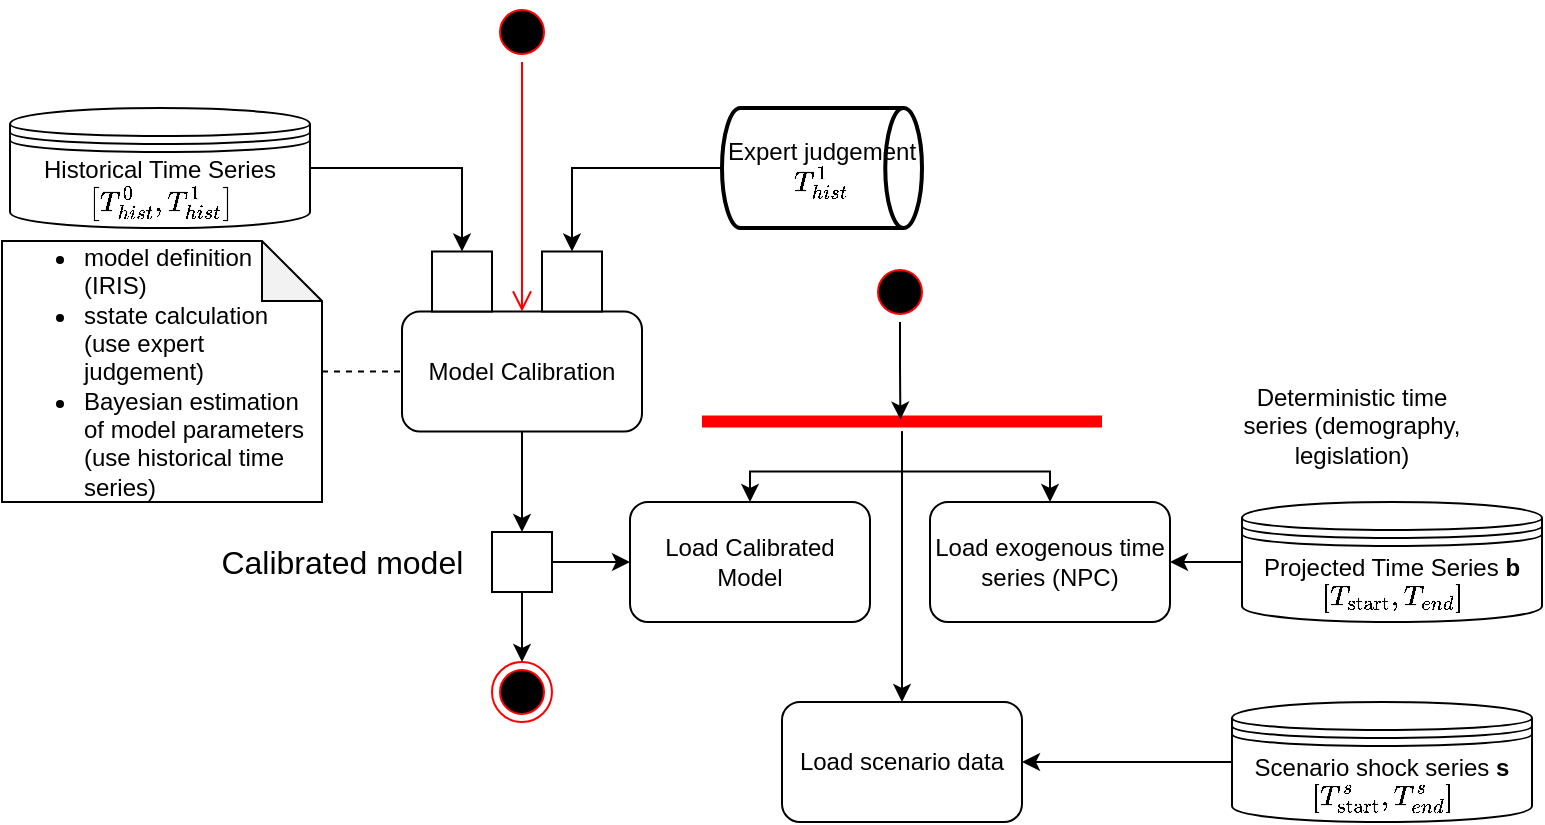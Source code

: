 <mxfile version="22.1.5" type="github">
  <diagram name="Page-1" id="4cjOTsyZxsAdYfcg_B9H">
    <mxGraphModel dx="1050" dy="542" grid="1" gridSize="10" guides="1" tooltips="1" connect="1" arrows="1" fold="1" page="1" pageScale="1" pageWidth="850" pageHeight="1100" math="1" shadow="0">
      <root>
        <mxCell id="0" />
        <mxCell id="1" parent="0" />
        <mxCell id="4ZAL9wbFRdzYvc97d1ax-1" value="Model Calibration" style="rounded=1;whiteSpace=wrap;html=1;" parent="1" vertex="1">
          <mxGeometry x="280" y="174.75" width="120" height="60" as="geometry" />
        </mxCell>
        <mxCell id="pF_UvxTDaDpJVQ_YQF3R-19" style="edgeStyle=orthogonalEdgeStyle;rounded=0;orthogonalLoop=1;jettySize=auto;html=1;entryX=0.5;entryY=0;entryDx=0;entryDy=0;" edge="1" parent="1" source="4ZAL9wbFRdzYvc97d1ax-2" target="pF_UvxTDaDpJVQ_YQF3R-14">
          <mxGeometry relative="1" as="geometry" />
        </mxCell>
        <mxCell id="pF_UvxTDaDpJVQ_YQF3R-21" style="edgeStyle=orthogonalEdgeStyle;rounded=0;orthogonalLoop=1;jettySize=auto;html=1;entryX=0.5;entryY=0;entryDx=0;entryDy=0;" edge="1" parent="1" source="4ZAL9wbFRdzYvc97d1ax-2" target="pF_UvxTDaDpJVQ_YQF3R-12">
          <mxGeometry relative="1" as="geometry" />
        </mxCell>
        <mxCell id="pF_UvxTDaDpJVQ_YQF3R-22" style="edgeStyle=orthogonalEdgeStyle;rounded=0;orthogonalLoop=1;jettySize=auto;html=1;entryX=0.5;entryY=0;entryDx=0;entryDy=0;" edge="1" parent="1" source="4ZAL9wbFRdzYvc97d1ax-2" target="pF_UvxTDaDpJVQ_YQF3R-10">
          <mxGeometry relative="1" as="geometry" />
        </mxCell>
        <mxCell id="4ZAL9wbFRdzYvc97d1ax-2" value="" style="shape=line;html=1;strokeWidth=6;strokeColor=#ff0000;" parent="1" vertex="1">
          <mxGeometry x="430" y="224.75" width="200" height="10" as="geometry" />
        </mxCell>
        <mxCell id="4ZAL9wbFRdzYvc97d1ax-4" value="" style="ellipse;html=1;shape=startState;fillColor=#000000;strokeColor=#ff0000;" parent="1" vertex="1">
          <mxGeometry x="325" y="20" width="30" height="30" as="geometry" />
        </mxCell>
        <mxCell id="4ZAL9wbFRdzYvc97d1ax-5" value="" style="edgeStyle=orthogonalEdgeStyle;html=1;verticalAlign=bottom;endArrow=open;endSize=8;strokeColor=#ff0000;rounded=0;entryX=0.5;entryY=0;entryDx=0;entryDy=0;" parent="1" source="4ZAL9wbFRdzYvc97d1ax-4" target="4ZAL9wbFRdzYvc97d1ax-1" edge="1">
          <mxGeometry relative="1" as="geometry">
            <mxPoint x="340" y="112" as="targetPoint" />
          </mxGeometry>
        </mxCell>
        <mxCell id="4ZAL9wbFRdzYvc97d1ax-6" value="" style="ellipse;html=1;shape=endState;fillColor=#000000;strokeColor=#ff0000;" parent="1" vertex="1">
          <mxGeometry x="325" y="350" width="30" height="30" as="geometry" />
        </mxCell>
        <mxCell id="4ZAL9wbFRdzYvc97d1ax-9" style="edgeStyle=orthogonalEdgeStyle;rounded=0;orthogonalLoop=1;jettySize=auto;html=1;entryX=0.5;entryY=0;entryDx=0;entryDy=0;exitX=1;exitY=0.5;exitDx=0;exitDy=0;" parent="1" source="4ZAL9wbFRdzYvc97d1ax-19" target="5N0vyVMTVxUN1KoBnB6p-6" edge="1">
          <mxGeometry relative="1" as="geometry">
            <mxPoint x="190" y="103" as="sourcePoint" />
            <mxPoint x="311.595" y="103.42" as="targetPoint" />
          </mxGeometry>
        </mxCell>
        <mxCell id="4ZAL9wbFRdzYvc97d1ax-11" style="edgeStyle=orthogonalEdgeStyle;rounded=0;orthogonalLoop=1;jettySize=auto;html=1;entryX=0.5;entryY=0;entryDx=0;entryDy=0;" parent="1" source="4ZAL9wbFRdzYvc97d1ax-1" target="5N0vyVMTVxUN1KoBnB6p-3" edge="1">
          <mxGeometry relative="1" as="geometry">
            <mxPoint x="340" y="263" as="targetPoint" />
          </mxGeometry>
        </mxCell>
        <mxCell id="pF_UvxTDaDpJVQ_YQF3R-1" style="edgeStyle=orthogonalEdgeStyle;rounded=0;orthogonalLoop=1;jettySize=auto;html=1;entryX=0;entryY=0.5;entryDx=0;entryDy=0;endArrow=none;endFill=0;dashed=1;" edge="1" parent="1" source="4ZAL9wbFRdzYvc97d1ax-17" target="4ZAL9wbFRdzYvc97d1ax-1">
          <mxGeometry relative="1" as="geometry" />
        </mxCell>
        <mxCell id="4ZAL9wbFRdzYvc97d1ax-17" value="&lt;div style=&quot;text-align: left;&quot;&gt;&lt;ul&gt;&lt;li&gt;&lt;span style=&quot;background-color: initial;&quot;&gt;model definition (IRIS)&lt;/span&gt;&lt;/li&gt;&lt;li&gt;&lt;span style=&quot;background-color: initial;&quot;&gt;sstate calculation (use expert judgement)&lt;/span&gt;&lt;/li&gt;&lt;li&gt;&lt;span style=&quot;background-color: initial;&quot;&gt;Bayesian estimation of model parameters (use historical time series)&lt;/span&gt;&lt;/li&gt;&lt;/ul&gt;&lt;/div&gt;" style="shape=note;whiteSpace=wrap;html=1;backgroundOutline=1;darkOpacity=0.05;" parent="1" vertex="1">
          <mxGeometry x="80" y="139.5" width="160" height="130.5" as="geometry" />
        </mxCell>
        <mxCell id="4ZAL9wbFRdzYvc97d1ax-19" value="Historical Time Series&lt;br style=&quot;border-color: var(--border-color);&quot;&gt;`[T_{hist}^0,T_{hist}^1]`" style="shape=datastore;whiteSpace=wrap;html=1;" parent="1" vertex="1">
          <mxGeometry x="84" y="73" width="150" height="60" as="geometry" />
        </mxCell>
        <mxCell id="pF_UvxTDaDpJVQ_YQF3R-13" style="edgeStyle=orthogonalEdgeStyle;rounded=0;orthogonalLoop=1;jettySize=auto;html=1;" edge="1" parent="1" source="4ZAL9wbFRdzYvc97d1ax-20" target="pF_UvxTDaDpJVQ_YQF3R-12">
          <mxGeometry relative="1" as="geometry" />
        </mxCell>
        <mxCell id="4ZAL9wbFRdzYvc97d1ax-20" value="Projected Time Series &lt;b&gt;b&lt;/b&gt;&lt;br style=&quot;border-color: var(--border-color);&quot;&gt;`[T_{&quot;start&quot;},T_{end}]`" style="shape=datastore;whiteSpace=wrap;html=1;" parent="1" vertex="1">
          <mxGeometry x="700" y="270" width="150" height="60" as="geometry" />
        </mxCell>
        <mxCell id="4RQFRMRZ5EzXTEA-PKnb-11" style="edgeStyle=orthogonalEdgeStyle;rounded=0;orthogonalLoop=1;jettySize=auto;html=1;entryX=0.5;entryY=0;entryDx=0;entryDy=0;exitX=0;exitY=0.5;exitDx=0;exitDy=0;exitPerimeter=0;" parent="1" source="4ZAL9wbFRdzYvc97d1ax-22" target="4RQFRMRZ5EzXTEA-PKnb-4" edge="1">
          <mxGeometry relative="1" as="geometry">
            <mxPoint x="448" y="103" as="sourcePoint" />
          </mxGeometry>
        </mxCell>
        <mxCell id="4ZAL9wbFRdzYvc97d1ax-22" value="Expert judgement `T_{hist}^1`" style="strokeWidth=2;html=1;shape=mxgraph.flowchart.direct_data;whiteSpace=wrap;" parent="1" vertex="1">
          <mxGeometry x="440" y="73" width="100" height="60" as="geometry" />
        </mxCell>
        <mxCell id="4RQFRMRZ5EzXTEA-PKnb-12" style="edgeStyle=orthogonalEdgeStyle;rounded=0;orthogonalLoop=1;jettySize=auto;html=1;" parent="1" source="5N0vyVMTVxUN1KoBnB6p-3" target="4ZAL9wbFRdzYvc97d1ax-6" edge="1">
          <mxGeometry relative="1" as="geometry" />
        </mxCell>
        <mxCell id="pF_UvxTDaDpJVQ_YQF3R-20" style="edgeStyle=orthogonalEdgeStyle;rounded=0;orthogonalLoop=1;jettySize=auto;html=1;entryX=0;entryY=0.5;entryDx=0;entryDy=0;" edge="1" parent="1" source="5N0vyVMTVxUN1KoBnB6p-3" target="pF_UvxTDaDpJVQ_YQF3R-14">
          <mxGeometry relative="1" as="geometry" />
        </mxCell>
        <mxCell id="5N0vyVMTVxUN1KoBnB6p-3" value="Calibrated model&amp;nbsp; &amp;nbsp;" style="html=1;rounded=0;fontSize=16;labelPosition=left;verticalLabelPosition=middle;align=right;verticalAlign=middle;" parent="1" vertex="1">
          <mxGeometry x="325" y="285" width="30" height="30" as="geometry" />
        </mxCell>
        <mxCell id="5N0vyVMTVxUN1KoBnB6p-6" value="" style="fontStyle=0;labelPosition=right;verticalLabelPosition=middle;align=left;verticalAlign=middle;spacingLeft=2;fontSize=16;" parent="1" vertex="1">
          <mxGeometry x="295" y="144.75" width="30" height="30" as="geometry" />
        </mxCell>
        <mxCell id="4RQFRMRZ5EzXTEA-PKnb-4" value="" style="fontStyle=0;labelPosition=right;verticalLabelPosition=middle;align=left;verticalAlign=middle;spacingLeft=2;fontSize=16;" parent="1" vertex="1">
          <mxGeometry x="350" y="144.75" width="30" height="30" as="geometry" />
        </mxCell>
        <mxCell id="pF_UvxTDaDpJVQ_YQF3R-2" value="" style="ellipse;html=1;shape=startState;fillColor=#000000;strokeColor=#ff0000;" vertex="1" parent="1">
          <mxGeometry x="514" y="150" width="30" height="30" as="geometry" />
        </mxCell>
        <mxCell id="pF_UvxTDaDpJVQ_YQF3R-7" value="Deterministic time series (demography, legislation)" style="text;html=1;strokeColor=none;fillColor=none;align=center;verticalAlign=middle;whiteSpace=wrap;rounded=0;" vertex="1" parent="1">
          <mxGeometry x="695" y="216.5" width="120" height="30" as="geometry" />
        </mxCell>
        <mxCell id="pF_UvxTDaDpJVQ_YQF3R-11" style="edgeStyle=orthogonalEdgeStyle;rounded=0;orthogonalLoop=1;jettySize=auto;html=1;entryX=1;entryY=0.5;entryDx=0;entryDy=0;" edge="1" parent="1" source="pF_UvxTDaDpJVQ_YQF3R-9" target="pF_UvxTDaDpJVQ_YQF3R-10">
          <mxGeometry relative="1" as="geometry" />
        </mxCell>
        <mxCell id="pF_UvxTDaDpJVQ_YQF3R-9" value="Scenario shock series &lt;b&gt;s&lt;/b&gt; `[T_{&quot;start&quot;}^s,T_{end}^s]`" style="shape=datastore;whiteSpace=wrap;html=1;" vertex="1" parent="1">
          <mxGeometry x="695" y="370" width="150" height="60" as="geometry" />
        </mxCell>
        <mxCell id="pF_UvxTDaDpJVQ_YQF3R-10" value="Load scenario data" style="rounded=1;whiteSpace=wrap;html=1;" vertex="1" parent="1">
          <mxGeometry x="470" y="370" width="120" height="60" as="geometry" />
        </mxCell>
        <mxCell id="pF_UvxTDaDpJVQ_YQF3R-12" value="Load exogenous time series (NPC)" style="rounded=1;whiteSpace=wrap;html=1;" vertex="1" parent="1">
          <mxGeometry x="544" y="270" width="120" height="60" as="geometry" />
        </mxCell>
        <mxCell id="pF_UvxTDaDpJVQ_YQF3R-14" value="Load Calibrated Model" style="rounded=1;whiteSpace=wrap;html=1;" vertex="1" parent="1">
          <mxGeometry x="394" y="270" width="120" height="60" as="geometry" />
        </mxCell>
        <mxCell id="pF_UvxTDaDpJVQ_YQF3R-18" style="edgeStyle=orthogonalEdgeStyle;rounded=0;orthogonalLoop=1;jettySize=auto;html=1;entryX=0.496;entryY=0.405;entryDx=0;entryDy=0;entryPerimeter=0;" edge="1" parent="1" source="pF_UvxTDaDpJVQ_YQF3R-2" target="4ZAL9wbFRdzYvc97d1ax-2">
          <mxGeometry relative="1" as="geometry" />
        </mxCell>
      </root>
    </mxGraphModel>
  </diagram>
</mxfile>
